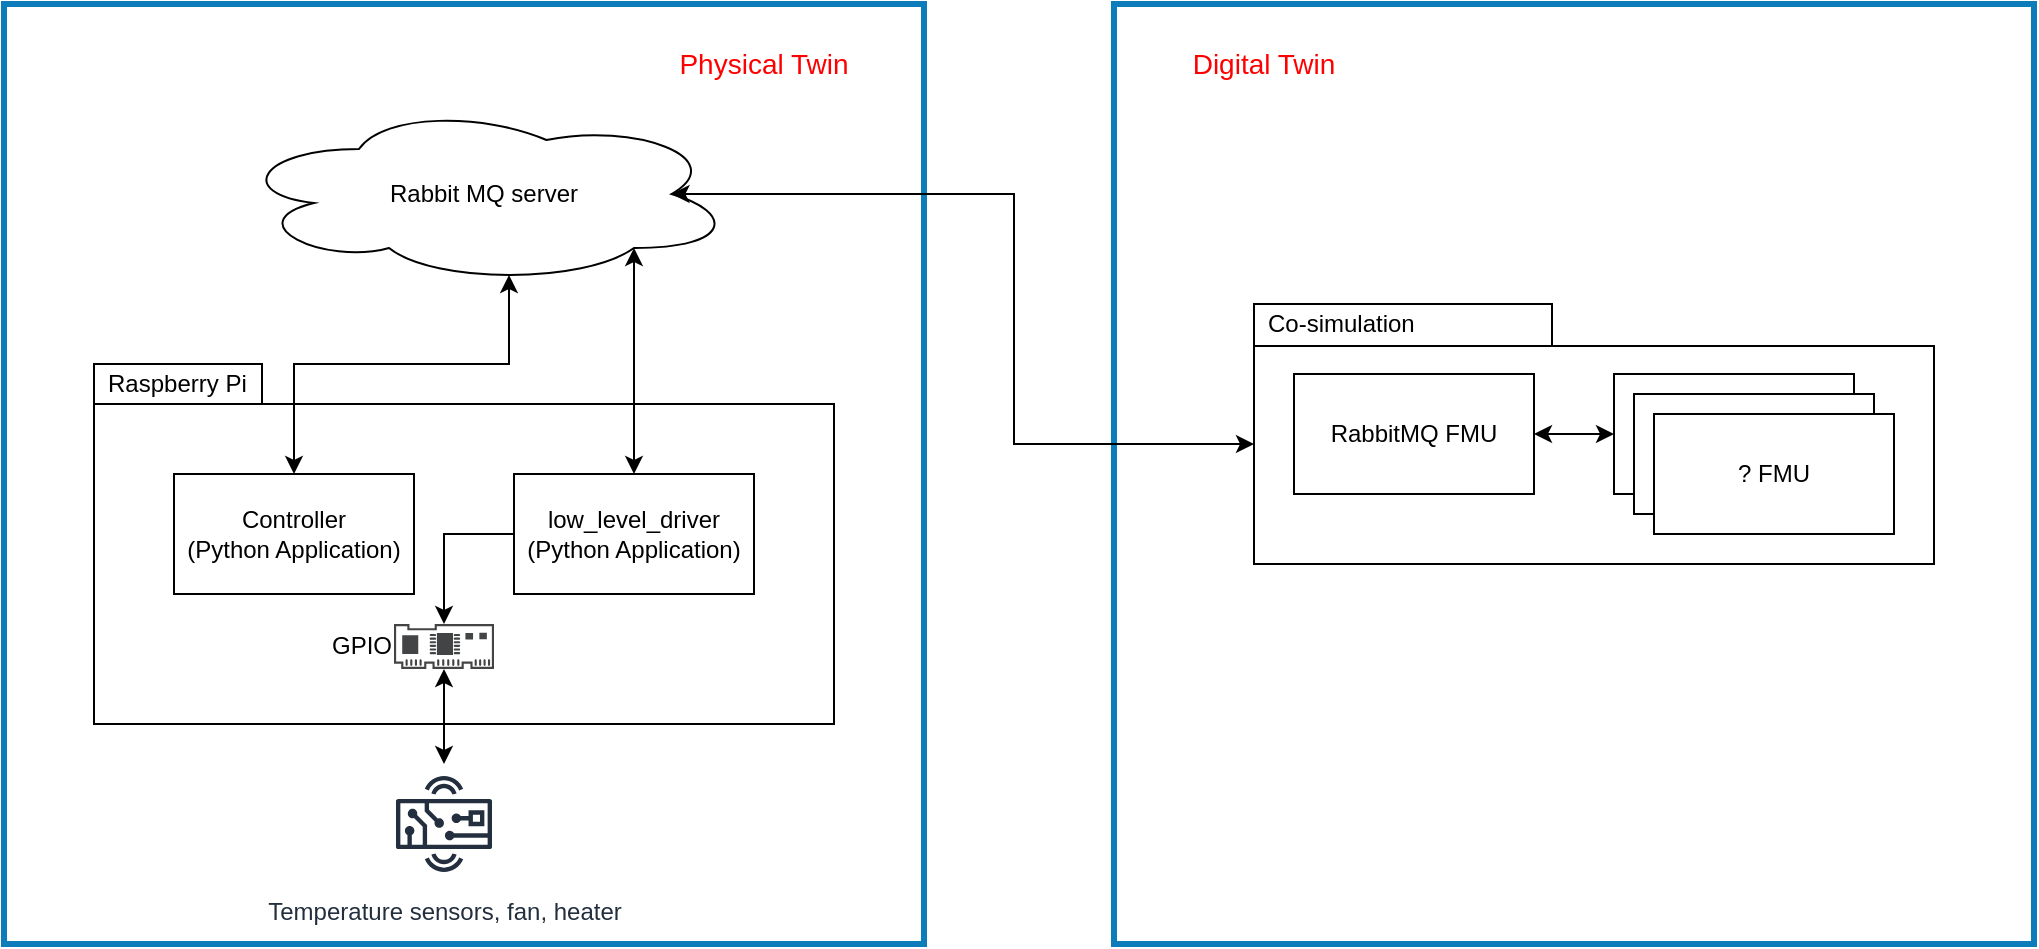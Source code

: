 <mxfile version="13.9.9" type="device"><diagram id="8LWevrcdbdtaafQxNio7" name="Page-1"><mxGraphModel dx="1422" dy="822" grid="1" gridSize="10" guides="1" tooltips="1" connect="1" arrows="1" fold="1" page="1" pageScale="1" pageWidth="827" pageHeight="1169" math="0" shadow="0"><root><mxCell id="0"/><mxCell id="1" parent="0"/><mxCell id="fh2n_uOOZ7NJFzhpyiwB-4" value="" style="rounded=0;whiteSpace=wrap;html=1;strokeColor=#0c7cba;strokeWidth=3;" vertex="1" parent="1"><mxGeometry x="700" y="320" width="460" height="470" as="geometry"/></mxCell><mxCell id="fh2n_uOOZ7NJFzhpyiwB-1" value="" style="rounded=0;whiteSpace=wrap;html=1;strokeColor=#0c7cba;strokeWidth=3;" vertex="1" parent="1"><mxGeometry x="145" y="320" width="460" height="470" as="geometry"/></mxCell><mxCell id="dfIVBAxl_G4uC6V4f1Ja-1" value="Rabbit MQ server" style="ellipse;shape=cloud;whiteSpace=wrap;html=1;" parent="1" vertex="1"><mxGeometry x="260" y="370" width="250" height="90" as="geometry"/></mxCell><mxCell id="dfIVBAxl_G4uC6V4f1Ja-5" value="Raspberry Pi" style="shape=folder;xSize=90;align=left;spacingLeft=10;align=left;verticalAlign=top;spacingLeft=5;spacingTop=-4;tabWidth=84;tabHeight=20;tabPosition=left;html=1;strokeWidth=1;recursiveResize=0;" parent="1" vertex="1"><mxGeometry x="190" y="500" width="370" height="180" as="geometry"/></mxCell><mxCell id="dfIVBAxl_G4uC6V4f1Ja-27" style="edgeStyle=orthogonalEdgeStyle;rounded=0;orthogonalLoop=1;jettySize=auto;html=1;startArrow=classic;startFill=1;" parent="1" source="dfIVBAxl_G4uC6V4f1Ja-9" target="dfIVBAxl_G4uC6V4f1Ja-28" edge="1"><mxGeometry relative="1" as="geometry"><mxPoint x="410" y="740" as="targetPoint"/></mxGeometry></mxCell><mxCell id="dfIVBAxl_G4uC6V4f1Ja-9" value="GPIO" style="pointerEvents=1;shadow=0;dashed=0;html=1;strokeColor=none;fillColor=#434445;aspect=fixed;labelPosition=left;verticalLabelPosition=middle;verticalAlign=middle;align=right;outlineConnect=0;shape=mxgraph.vvd.scsi_controller;spacingLeft=0;" parent="1" vertex="1"><mxGeometry x="340" y="630" width="50" height="22.5" as="geometry"/></mxCell><mxCell id="dfIVBAxl_G4uC6V4f1Ja-11" style="edgeStyle=orthogonalEdgeStyle;rounded=0;orthogonalLoop=1;jettySize=auto;html=1;" parent="1" source="dfIVBAxl_G4uC6V4f1Ja-10" target="dfIVBAxl_G4uC6V4f1Ja-9" edge="1"><mxGeometry relative="1" as="geometry"/></mxCell><mxCell id="dfIVBAxl_G4uC6V4f1Ja-14" value="" style="edgeStyle=orthogonalEdgeStyle;rounded=0;orthogonalLoop=1;jettySize=auto;html=1;entryX=0.8;entryY=0.8;entryDx=0;entryDy=0;entryPerimeter=0;startArrow=classic;startFill=1;" parent="1" source="dfIVBAxl_G4uC6V4f1Ja-10" target="dfIVBAxl_G4uC6V4f1Ja-1" edge="1"><mxGeometry relative="1" as="geometry"/></mxCell><mxCell id="dfIVBAxl_G4uC6V4f1Ja-10" value="low_level_driver&lt;br&gt;(Python Application)" style="rounded=0;whiteSpace=wrap;html=1;" parent="1" vertex="1"><mxGeometry x="400" y="555" width="120" height="60" as="geometry"/></mxCell><mxCell id="dfIVBAxl_G4uC6V4f1Ja-13" style="edgeStyle=orthogonalEdgeStyle;rounded=0;orthogonalLoop=1;jettySize=auto;html=1;entryX=0.55;entryY=0.95;entryDx=0;entryDy=0;entryPerimeter=0;startArrow=classic;startFill=1;" parent="1" source="dfIVBAxl_G4uC6V4f1Ja-12" target="dfIVBAxl_G4uC6V4f1Ja-1" edge="1"><mxGeometry relative="1" as="geometry"><Array as="points"><mxPoint x="290" y="500"/><mxPoint x="398" y="500"/></Array></mxGeometry></mxCell><mxCell id="dfIVBAxl_G4uC6V4f1Ja-12" value="Controller&lt;br&gt;(Python Application)" style="rounded=0;whiteSpace=wrap;html=1;" parent="1" vertex="1"><mxGeometry x="230" y="555" width="120" height="60" as="geometry"/></mxCell><mxCell id="dfIVBAxl_G4uC6V4f1Ja-17" value="Co-simulation" style="shape=folder;xSize=90;align=left;spacingLeft=10;align=left;verticalAlign=top;spacingLeft=5;spacingTop=-4;tabWidth=149;tabHeight=21;tabPosition=left;html=1;strokeWidth=1;recursiveResize=0;" parent="1" vertex="1"><mxGeometry x="770" y="470" width="340" height="130" as="geometry"/></mxCell><mxCell id="dfIVBAxl_G4uC6V4f1Ja-19" style="edgeStyle=orthogonalEdgeStyle;rounded=0;orthogonalLoop=1;jettySize=auto;html=1;entryX=0.875;entryY=0.5;entryDx=0;entryDy=0;entryPerimeter=0;startArrow=classic;startFill=1;" parent="1" source="dfIVBAxl_G4uC6V4f1Ja-17" target="dfIVBAxl_G4uC6V4f1Ja-1" edge="1"><mxGeometry relative="1" as="geometry"><Array as="points"><mxPoint x="650" y="540"/><mxPoint x="650" y="415"/></Array></mxGeometry></mxCell><mxCell id="dfIVBAxl_G4uC6V4f1Ja-23" style="edgeStyle=orthogonalEdgeStyle;rounded=0;orthogonalLoop=1;jettySize=auto;html=1;exitX=1;exitY=0.5;exitDx=0;exitDy=0;entryX=0;entryY=0.5;entryDx=0;entryDy=0;startArrow=classic;startFill=1;" parent="1" source="dfIVBAxl_G4uC6V4f1Ja-18" target="dfIVBAxl_G4uC6V4f1Ja-22" edge="1"><mxGeometry relative="1" as="geometry"/></mxCell><mxCell id="dfIVBAxl_G4uC6V4f1Ja-18" value="RabbitMQ FMU" style="rounded=0;whiteSpace=wrap;html=1;" parent="1" vertex="1"><mxGeometry x="790" y="505" width="120" height="60" as="geometry"/></mxCell><mxCell id="dfIVBAxl_G4uC6V4f1Ja-22" value="? FMU" style="rounded=0;whiteSpace=wrap;html=1;" parent="1" vertex="1"><mxGeometry x="950" y="505" width="120" height="60" as="geometry"/></mxCell><mxCell id="dfIVBAxl_G4uC6V4f1Ja-24" value="? FMU" style="rounded=0;whiteSpace=wrap;html=1;" parent="1" vertex="1"><mxGeometry x="960" y="515" width="120" height="60" as="geometry"/></mxCell><mxCell id="dfIVBAxl_G4uC6V4f1Ja-25" value="? FMU" style="rounded=0;whiteSpace=wrap;html=1;" parent="1" vertex="1"><mxGeometry x="970" y="525" width="120" height="60" as="geometry"/></mxCell><mxCell id="dfIVBAxl_G4uC6V4f1Ja-28" value="Temperature sensors, fan, heater" style="outlineConnect=0;fontColor=#232F3E;gradientColor=none;strokeColor=#232F3E;fillColor=#ffffff;dashed=0;verticalLabelPosition=bottom;verticalAlign=top;align=center;html=1;fontSize=12;fontStyle=0;aspect=fixed;shape=mxgraph.aws4.resourceIcon;resIcon=mxgraph.aws4.hardware_board;" parent="1" vertex="1"><mxGeometry x="335" y="700" width="60" height="60" as="geometry"/></mxCell><mxCell id="fh2n_uOOZ7NJFzhpyiwB-5" value="&lt;font color=&quot;#ff0000&quot; style=&quot;font-size: 14px&quot;&gt;Physical Twin&lt;/font&gt;" style="text;html=1;strokeColor=none;fillColor=none;align=center;verticalAlign=middle;whiteSpace=wrap;rounded=0;" vertex="1" parent="1"><mxGeometry x="480" y="340" width="90" height="20" as="geometry"/></mxCell><mxCell id="fh2n_uOOZ7NJFzhpyiwB-6" value="&lt;font color=&quot;#ff0000&quot; style=&quot;font-size: 14px&quot;&gt;Digital Twin&lt;/font&gt;" style="text;html=1;strokeColor=none;fillColor=none;align=center;verticalAlign=middle;whiteSpace=wrap;rounded=0;" vertex="1" parent="1"><mxGeometry x="730" y="340" width="90" height="20" as="geometry"/></mxCell></root></mxGraphModel></diagram></mxfile>